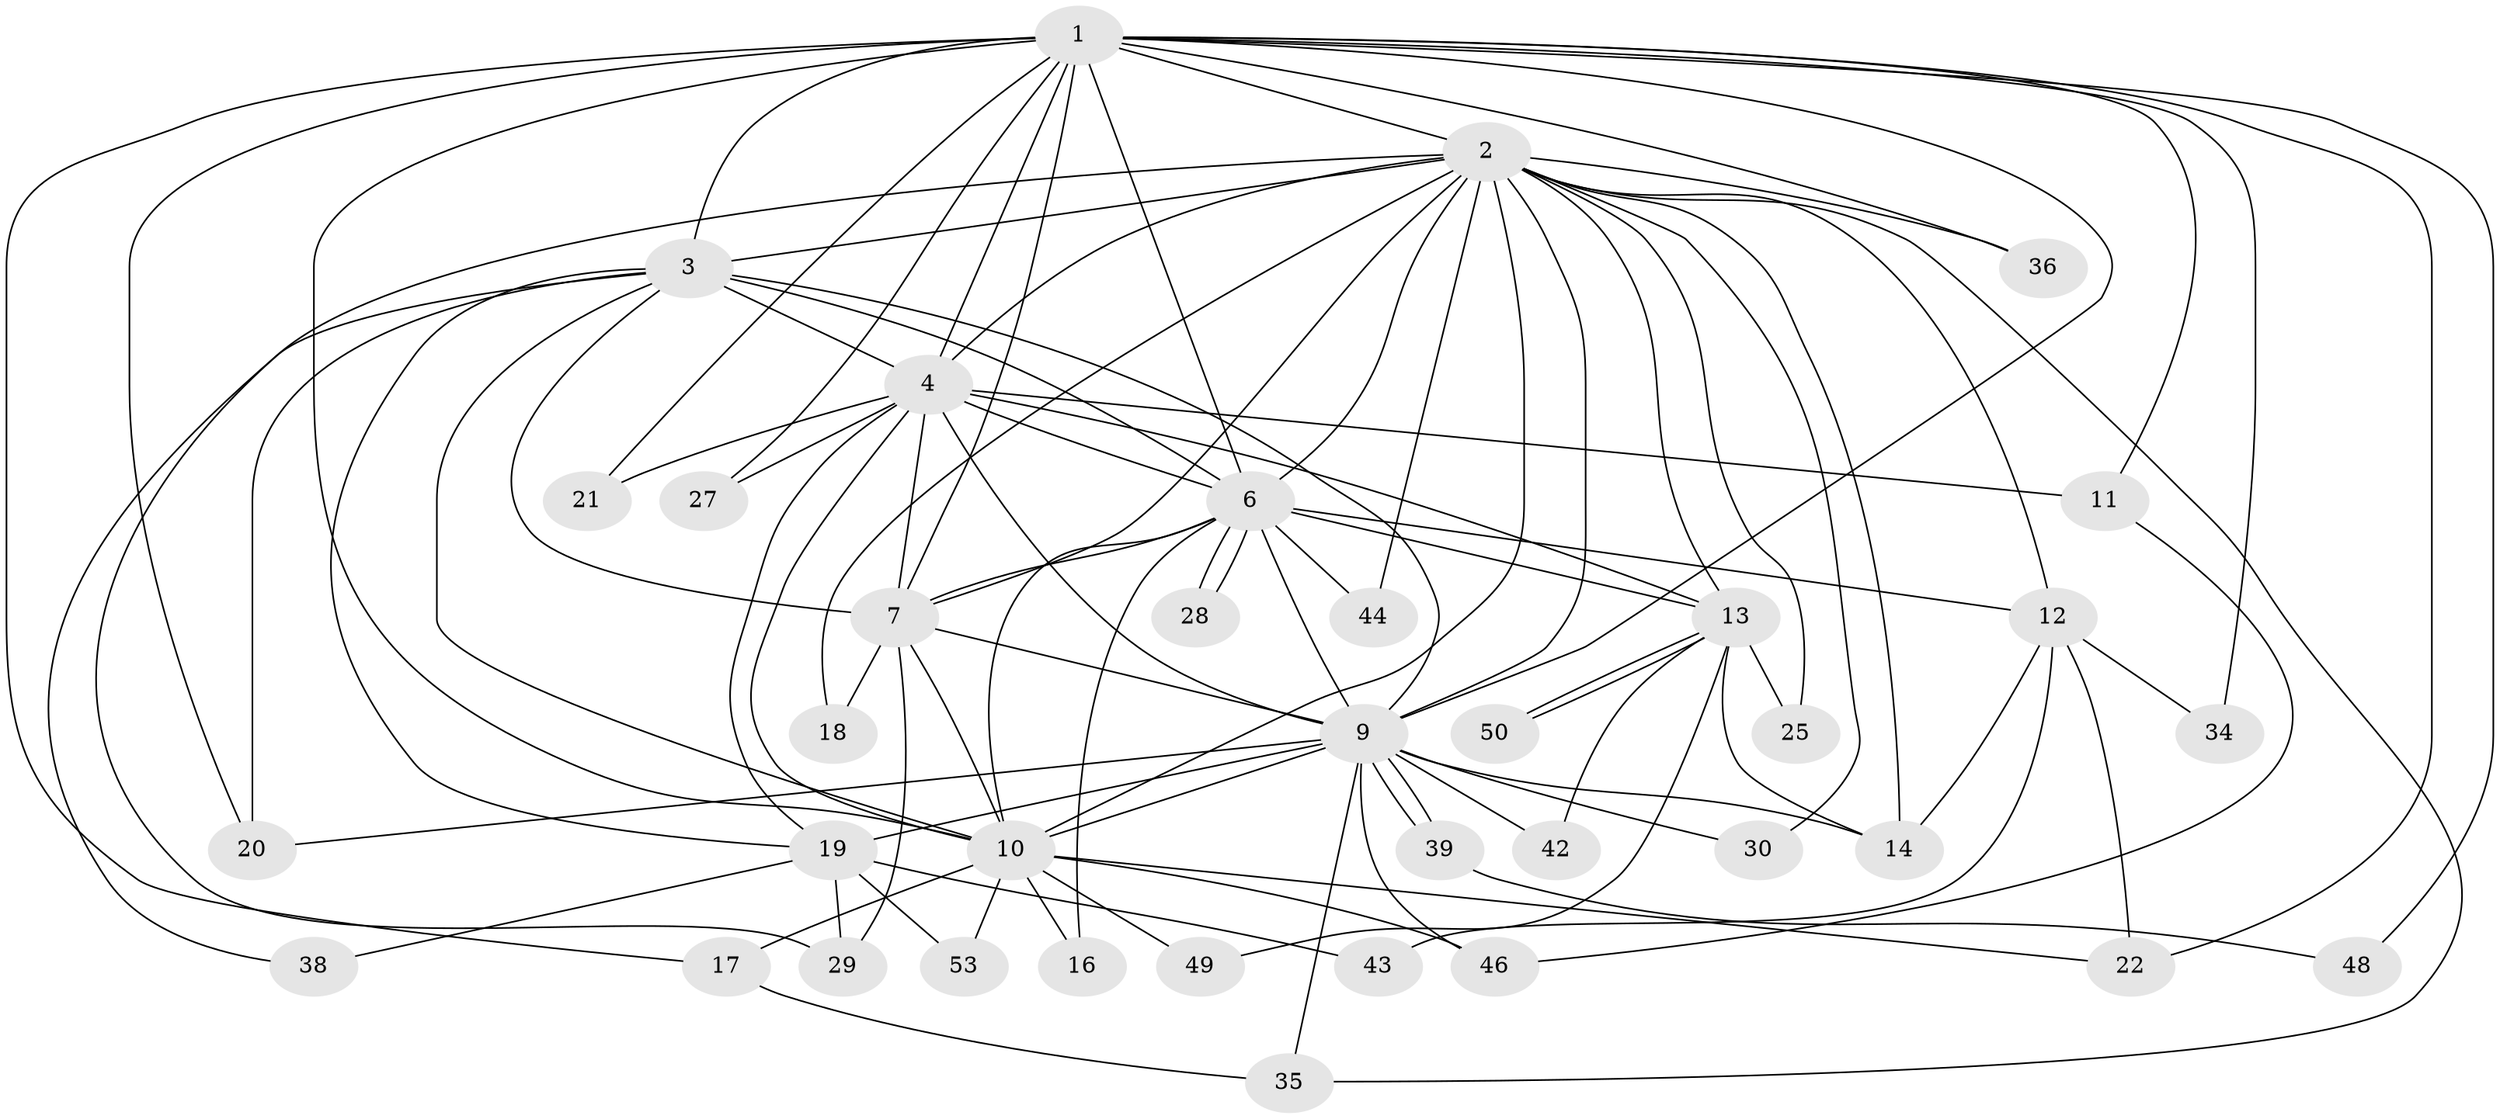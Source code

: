 // Generated by graph-tools (version 1.1) at 2025/51/02/27/25 19:51:49]
// undirected, 37 vertices, 95 edges
graph export_dot {
graph [start="1"]
  node [color=gray90,style=filled];
  1 [super="+5"];
  2 [super="+23"];
  3;
  4 [super="+8"];
  6 [super="+24"];
  7 [super="+51"];
  9 [super="+40"];
  10 [super="+26"];
  11;
  12 [super="+15"];
  13 [super="+45"];
  14 [super="+31"];
  16;
  17;
  18;
  19 [super="+33"];
  20 [super="+37"];
  21 [super="+32"];
  22 [super="+52"];
  25;
  27;
  28;
  29;
  30;
  34;
  35 [super="+41"];
  36;
  38;
  39;
  42;
  43;
  44;
  46 [super="+47"];
  48;
  49;
  50;
  53;
  1 -- 2 [weight=2];
  1 -- 3 [weight=2];
  1 -- 4 [weight=4];
  1 -- 6 [weight=3];
  1 -- 7 [weight=2];
  1 -- 9 [weight=2];
  1 -- 10 [weight=2];
  1 -- 20;
  1 -- 27;
  1 -- 34;
  1 -- 48;
  1 -- 36;
  1 -- 11;
  1 -- 17;
  1 -- 21;
  1 -- 22;
  2 -- 3;
  2 -- 4 [weight=2];
  2 -- 6;
  2 -- 7;
  2 -- 9 [weight=2];
  2 -- 10;
  2 -- 12;
  2 -- 14;
  2 -- 18;
  2 -- 30;
  2 -- 35;
  2 -- 36;
  2 -- 44;
  2 -- 29;
  2 -- 25;
  2 -- 13;
  3 -- 4 [weight=2];
  3 -- 6;
  3 -- 7;
  3 -- 9;
  3 -- 10;
  3 -- 19;
  3 -- 20;
  3 -- 38;
  4 -- 6 [weight=2];
  4 -- 7 [weight=2];
  4 -- 9 [weight=2];
  4 -- 10 [weight=2];
  4 -- 19;
  4 -- 21 [weight=2];
  4 -- 27;
  4 -- 11;
  4 -- 13;
  6 -- 7;
  6 -- 9;
  6 -- 10;
  6 -- 12;
  6 -- 13;
  6 -- 16;
  6 -- 28;
  6 -- 28;
  6 -- 44;
  7 -- 9;
  7 -- 10;
  7 -- 18;
  7 -- 29;
  9 -- 10;
  9 -- 14;
  9 -- 30;
  9 -- 39;
  9 -- 39;
  9 -- 42;
  9 -- 46;
  9 -- 35;
  9 -- 19 [weight=2];
  9 -- 20;
  10 -- 16;
  10 -- 17;
  10 -- 46;
  10 -- 49;
  10 -- 53;
  10 -- 22;
  11 -- 46;
  12 -- 22;
  12 -- 43;
  12 -- 34;
  12 -- 14;
  13 -- 25;
  13 -- 42;
  13 -- 49;
  13 -- 50;
  13 -- 50;
  13 -- 14;
  17 -- 35;
  19 -- 29;
  19 -- 43;
  19 -- 53;
  19 -- 38;
  39 -- 48;
}

